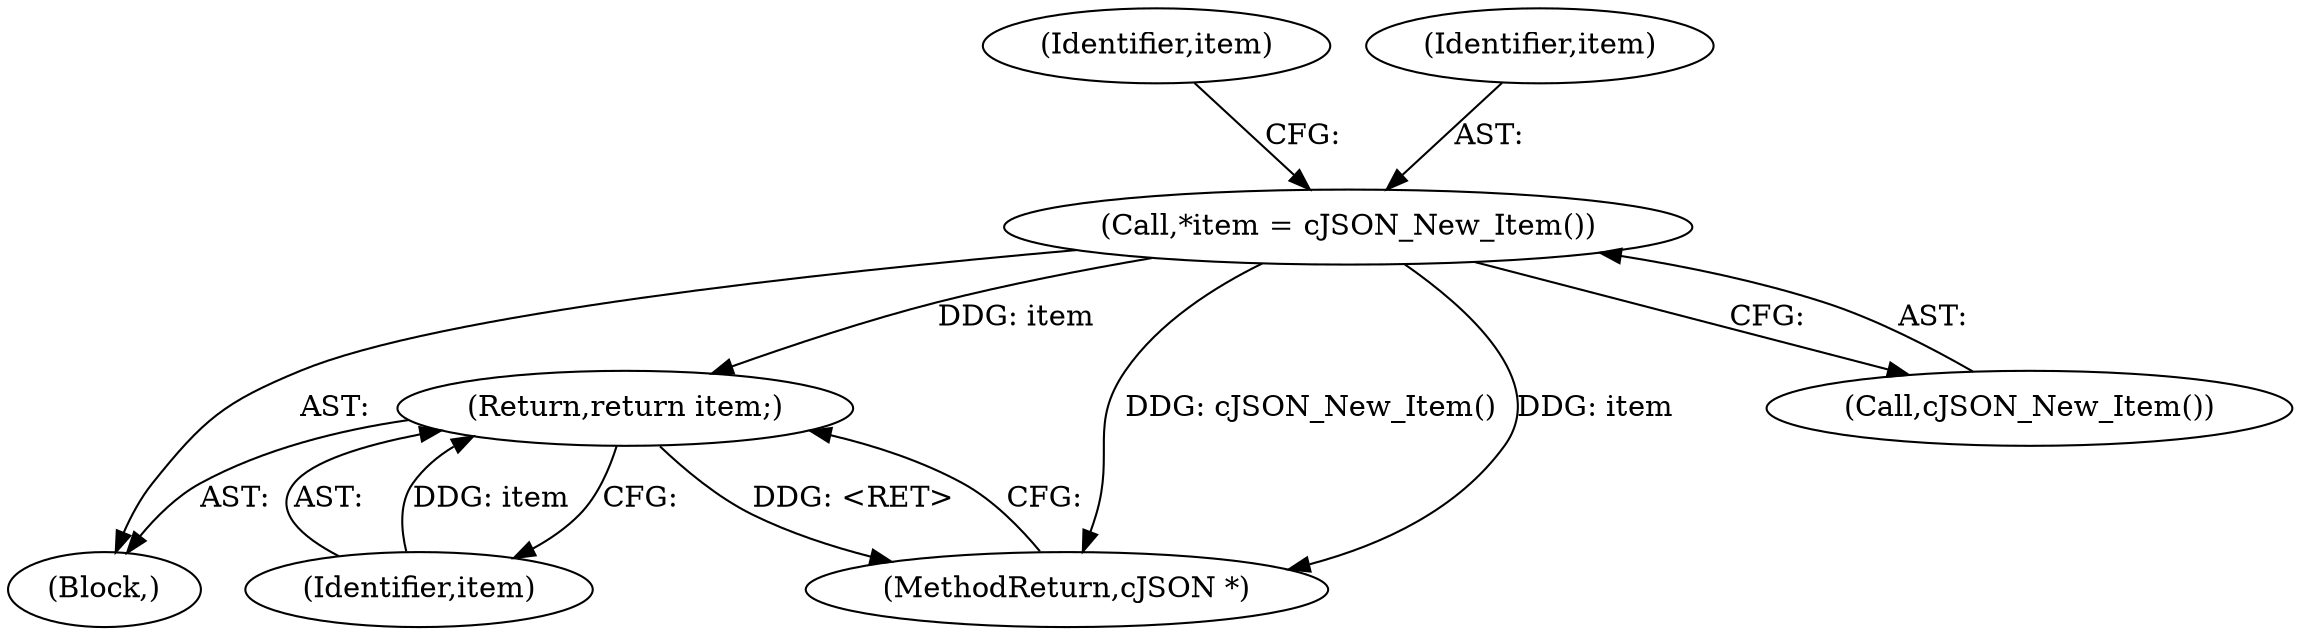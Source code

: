 digraph "1_iperf_91f2fa59e8ed80dfbf400add0164ee0e508e412a_6@pointer" {
"1000104" [label="(Call,*item = cJSON_New_Item())"];
"1000125" [label="(Return,return item;)"];
"1000108" [label="(Identifier,item)"];
"1000104" [label="(Call,*item = cJSON_New_Item())"];
"1000102" [label="(Block,)"];
"1000106" [label="(Call,cJSON_New_Item())"];
"1000127" [label="(MethodReturn,cJSON *)"];
"1000125" [label="(Return,return item;)"];
"1000126" [label="(Identifier,item)"];
"1000105" [label="(Identifier,item)"];
"1000104" -> "1000102"  [label="AST: "];
"1000104" -> "1000106"  [label="CFG: "];
"1000105" -> "1000104"  [label="AST: "];
"1000106" -> "1000104"  [label="AST: "];
"1000108" -> "1000104"  [label="CFG: "];
"1000104" -> "1000127"  [label="DDG: item"];
"1000104" -> "1000127"  [label="DDG: cJSON_New_Item()"];
"1000104" -> "1000125"  [label="DDG: item"];
"1000125" -> "1000102"  [label="AST: "];
"1000125" -> "1000126"  [label="CFG: "];
"1000126" -> "1000125"  [label="AST: "];
"1000127" -> "1000125"  [label="CFG: "];
"1000125" -> "1000127"  [label="DDG: <RET>"];
"1000126" -> "1000125"  [label="DDG: item"];
}
